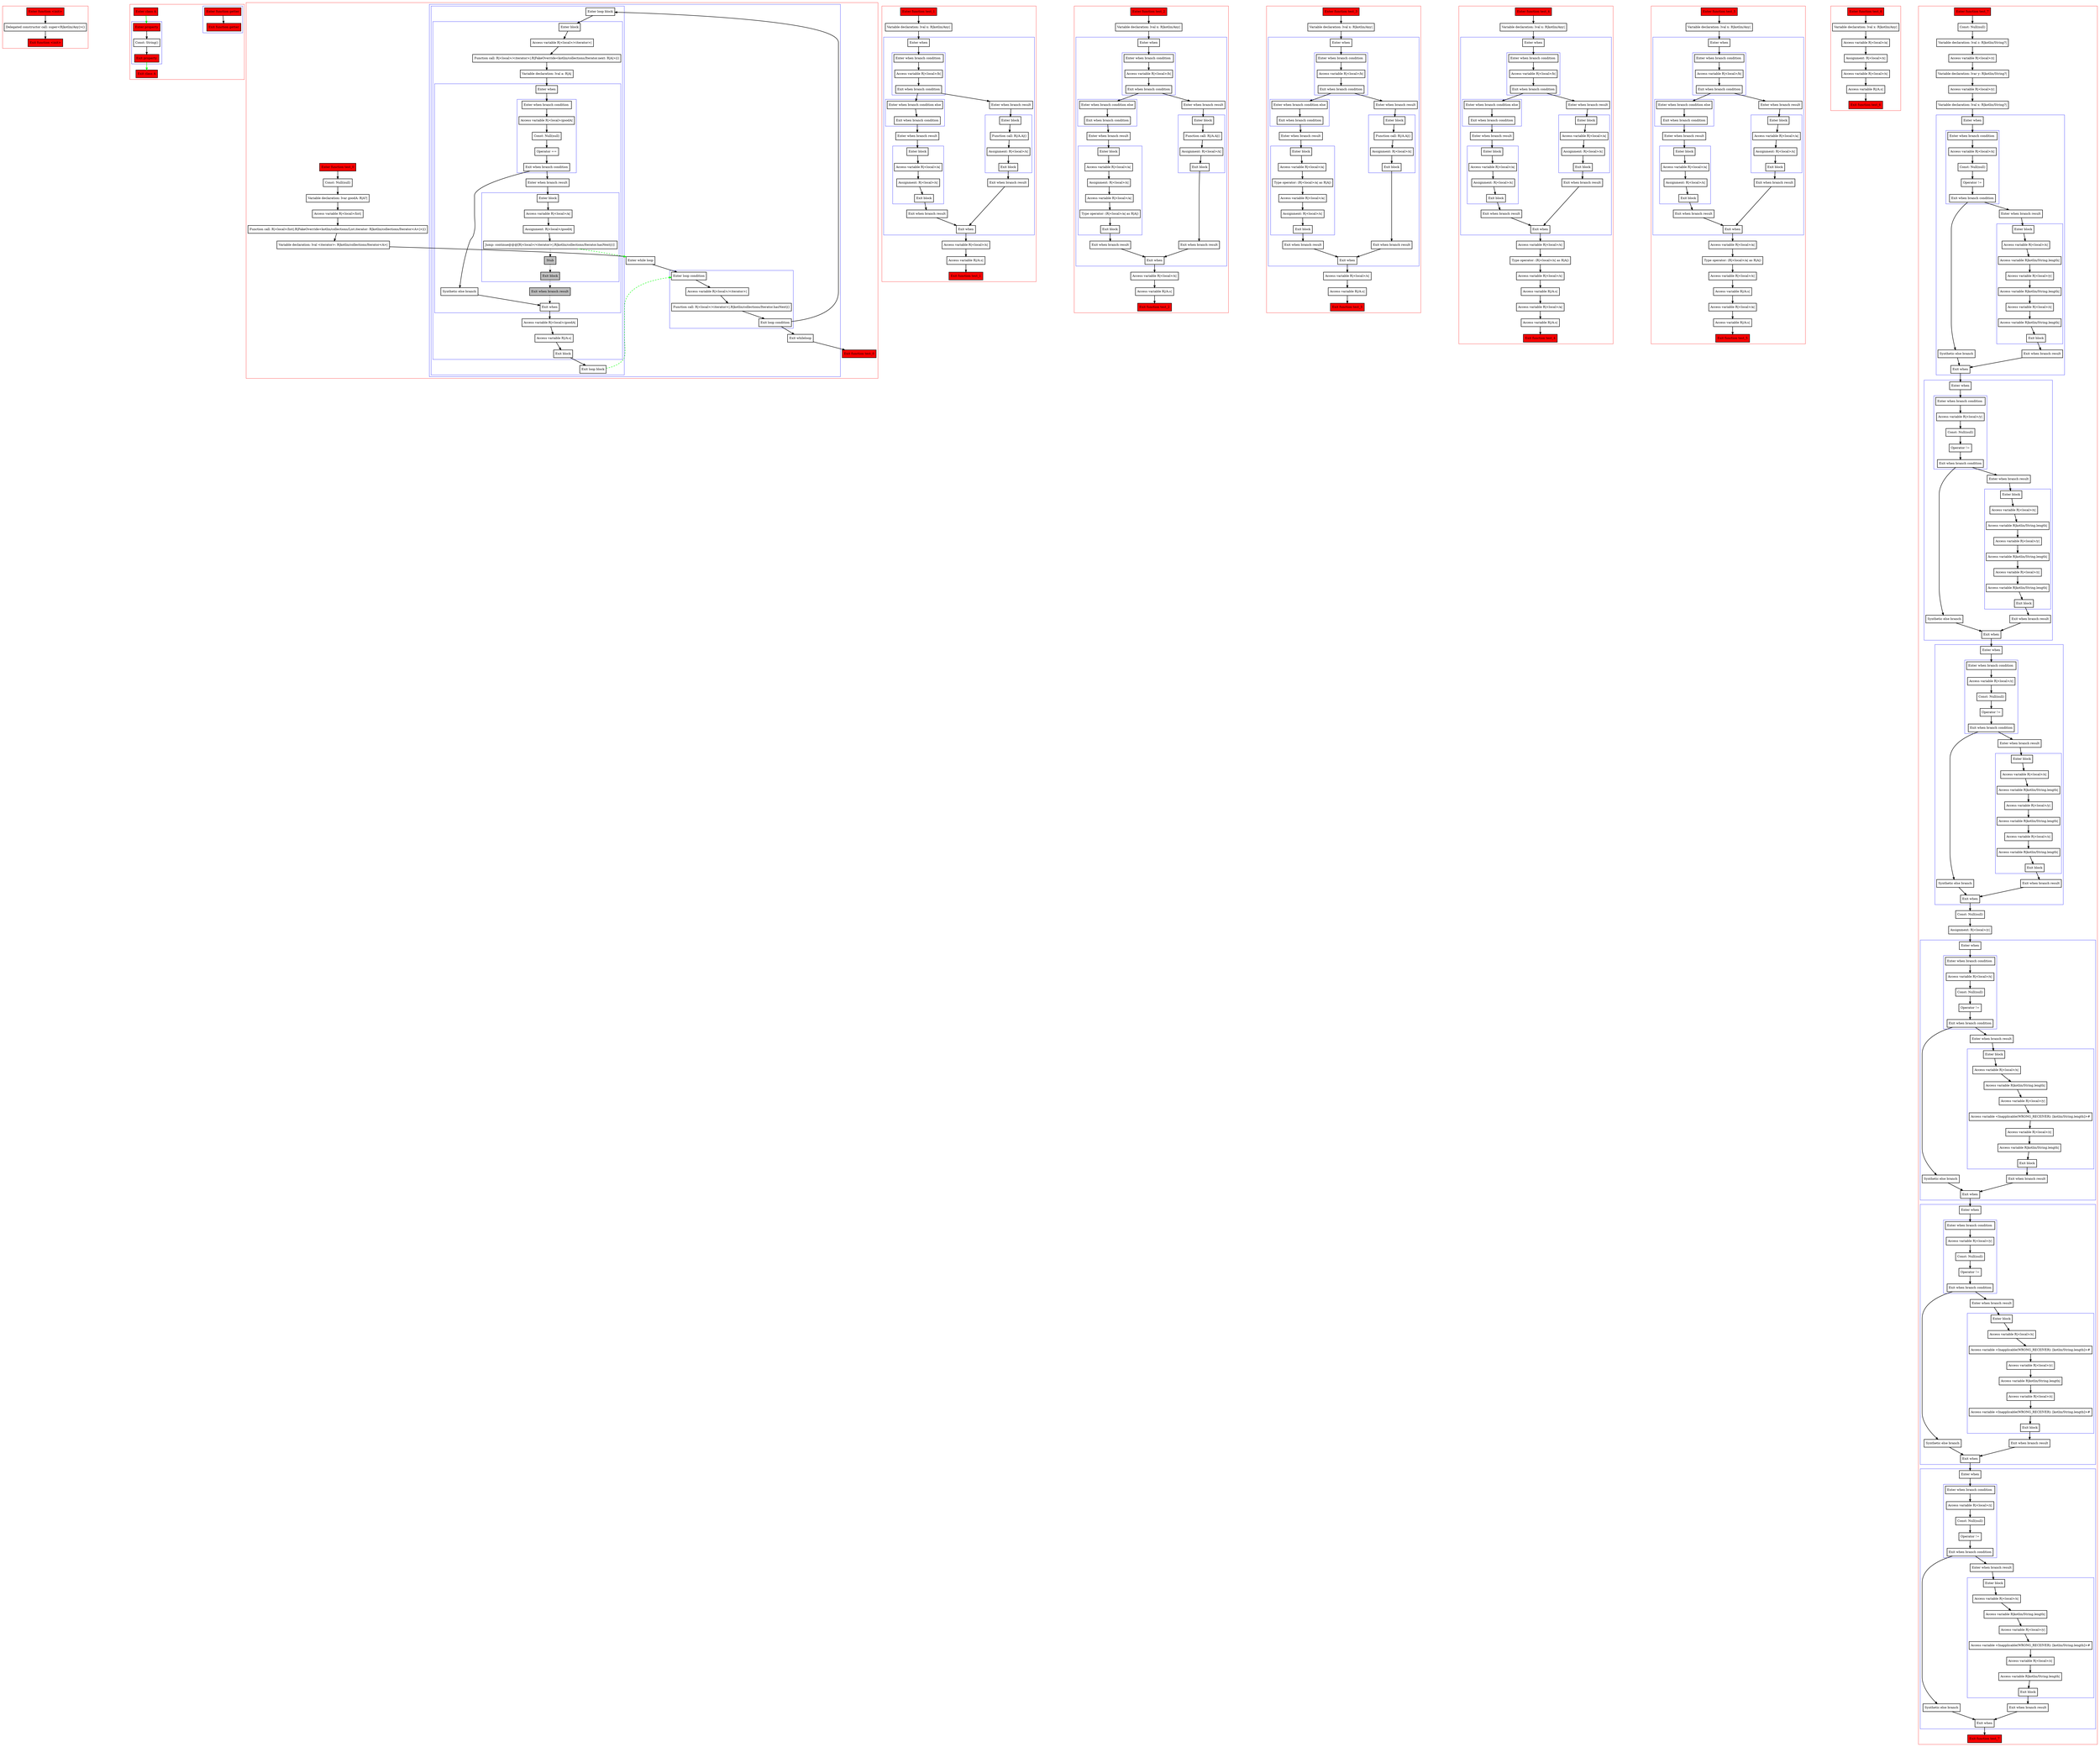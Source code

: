 digraph boundSmartcastsInBranches_kt {
    graph [nodesep=3]
    node [shape=box penwidth=2]
    edge [penwidth=2]

    subgraph cluster_0 {
        color=red
        0 [label="Enter function <init>" style="filled" fillcolor=red];
        2 [label="Delegated constructor call: super<R|kotlin/Any|>()"];
        1 [label="Exit function <init>" style="filled" fillcolor=red];
    }
    0 -> {2};
    2 -> {1};

    subgraph cluster_1 {
        color=red
        8 [label="Enter class A" style="filled" fillcolor=red];
        subgraph cluster_2 {
            color=blue
            3 [label="Enter function getter" style="filled" fillcolor=red];
            4 [label="Exit function getter" style="filled" fillcolor=red];
        }
        subgraph cluster_3 {
            color=blue
            5 [label="Enter property" style="filled" fillcolor=red];
            7 [label="Const: String()"];
            6 [label="Exit property" style="filled" fillcolor=red];
        }
        9 [label="Exit class A" style="filled" fillcolor=red];
    }
    8 -> {5} [color=green];
    5 -> {7};
    6 -> {9} [color=green];
    7 -> {6};
    3 -> {4};

    subgraph cluster_4 {
        color=red
        10 [label="Enter function test_0" style="filled" fillcolor=red];
        12 [label="Const: Null(null)"];
        13 [label="Variable declaration: lvar goodA: R|A?|"];
        14 [label="Access variable R|<local>/list|"];
        15 [label="Function call: R|<local>/list|.R|FakeOverride<kotlin/collections/List.iterator: R|kotlin/collections/Iterator<A>|>|()"];
        16 [label="Variable declaration: lval <iterator>: R|kotlin/collections/Iterator<A>|"];
        subgraph cluster_5 {
            color=blue
            17 [label="Enter while loop"];
            subgraph cluster_6 {
                color=blue
                19 [label="Enter loop condition"];
                20 [label="Access variable R|<local>/<iterator>|"];
                21 [label="Function call: R|<local>/<iterator>|.R|kotlin/collections/Iterator.hasNext|()"];
                22 [label="Exit loop condition"];
            }
            subgraph cluster_7 {
                color=blue
                23 [label="Enter loop block"];
                subgraph cluster_8 {
                    color=blue
                    24 [label="Enter block"];
                    25 [label="Access variable R|<local>/<iterator>|"];
                    26 [label="Function call: R|<local>/<iterator>|.R|FakeOverride<kotlin/collections/Iterator.next: R|A|>|()"];
                    27 [label="Variable declaration: lval a: R|A|"];
                    subgraph cluster_9 {
                        color=blue
                        28 [label="Enter when"];
                        subgraph cluster_10 {
                            color=blue
                            30 [label="Enter when branch condition "];
                            31 [label="Access variable R|<local>/goodA|"];
                            32 [label="Const: Null(null)"];
                            33 [label="Operator =="];
                            34 [label="Exit when branch condition"];
                        }
                        43 [label="Synthetic else branch"];
                        35 [label="Enter when branch result"];
                        subgraph cluster_11 {
                            color=blue
                            36 [label="Enter block"];
                            37 [label="Access variable R|<local>/a|"];
                            38 [label="Assignment: R|<local>/goodA|"];
                            39 [label="Jump: continue@@@[R|<local>/<iterator>|.R|kotlin/collections/Iterator.hasNext|()] "];
                            40 [label="Stub" style="filled" fillcolor=gray];
                            41 [label="Exit block" style="filled" fillcolor=gray];
                        }
                        42 [label="Exit when branch result" style="filled" fillcolor=gray];
                        29 [label="Exit when"];
                    }
                    44 [label="Access variable R|<local>/goodA|"];
                    45 [label="Access variable R|/A.s|"];
                    46 [label="Exit block"];
                }
                47 [label="Exit loop block"];
            }
            18 [label="Exit whileloop"];
        }
        11 [label="Exit function test_0" style="filled" fillcolor=red];
    }
    10 -> {12};
    12 -> {13};
    13 -> {14};
    14 -> {15};
    15 -> {16};
    16 -> {17};
    17 -> {19};
    18 -> {11};
    19 -> {20};
    20 -> {21};
    21 -> {22};
    22 -> {18 23};
    23 -> {24};
    24 -> {25};
    25 -> {26};
    26 -> {27};
    27 -> {28};
    28 -> {30};
    29 -> {44};
    30 -> {31};
    31 -> {32};
    32 -> {33};
    33 -> {34};
    34 -> {35 43};
    35 -> {36};
    36 -> {37};
    37 -> {38};
    38 -> {39};
    39 -> {40} [style=dotted];
    39 -> {17} [color=green style=dashed];
    40 -> {41} [style=dotted];
    41 -> {42} [style=dotted];
    42 -> {29} [style=dotted];
    43 -> {29};
    44 -> {45};
    45 -> {46};
    46 -> {47};
    47 -> {19} [color=green style=dashed];

    subgraph cluster_12 {
        color=red
        48 [label="Enter function test_1" style="filled" fillcolor=red];
        50 [label="Variable declaration: lval x: R|kotlin/Any|"];
        subgraph cluster_13 {
            color=blue
            51 [label="Enter when"];
            subgraph cluster_14 {
                color=blue
                53 [label="Enter when branch condition "];
                54 [label="Access variable R|<local>/b|"];
                55 [label="Exit when branch condition"];
            }
            subgraph cluster_15 {
                color=blue
                62 [label="Enter when branch condition else"];
                63 [label="Exit when branch condition"];
            }
            64 [label="Enter when branch result"];
            subgraph cluster_16 {
                color=blue
                65 [label="Enter block"];
                66 [label="Access variable R|<local>/a|"];
                67 [label="Assignment: R|<local>/x|"];
                68 [label="Exit block"];
            }
            69 [label="Exit when branch result"];
            56 [label="Enter when branch result"];
            subgraph cluster_17 {
                color=blue
                57 [label="Enter block"];
                58 [label="Function call: R|/A.A|()"];
                59 [label="Assignment: R|<local>/x|"];
                60 [label="Exit block"];
            }
            61 [label="Exit when branch result"];
            52 [label="Exit when"];
        }
        70 [label="Access variable R|<local>/x|"];
        71 [label="Access variable R|/A.s|"];
        49 [label="Exit function test_1" style="filled" fillcolor=red];
    }
    48 -> {50};
    50 -> {51};
    51 -> {53};
    52 -> {70};
    53 -> {54};
    54 -> {55};
    55 -> {56 62};
    56 -> {57};
    57 -> {58};
    58 -> {59};
    59 -> {60};
    60 -> {61};
    61 -> {52};
    62 -> {63};
    63 -> {64};
    64 -> {65};
    65 -> {66};
    66 -> {67};
    67 -> {68};
    68 -> {69};
    69 -> {52};
    70 -> {71};
    71 -> {49};

    subgraph cluster_18 {
        color=red
        72 [label="Enter function test_2" style="filled" fillcolor=red];
        74 [label="Variable declaration: lval x: R|kotlin/Any|"];
        subgraph cluster_19 {
            color=blue
            75 [label="Enter when"];
            subgraph cluster_20 {
                color=blue
                77 [label="Enter when branch condition "];
                78 [label="Access variable R|<local>/b|"];
                79 [label="Exit when branch condition"];
            }
            subgraph cluster_21 {
                color=blue
                86 [label="Enter when branch condition else"];
                87 [label="Exit when branch condition"];
            }
            88 [label="Enter when branch result"];
            subgraph cluster_22 {
                color=blue
                89 [label="Enter block"];
                90 [label="Access variable R|<local>/a|"];
                91 [label="Assignment: R|<local>/x|"];
                92 [label="Access variable R|<local>/a|"];
                93 [label="Type operator: (R|<local>/a| as R|A|)"];
                94 [label="Exit block"];
            }
            95 [label="Exit when branch result"];
            80 [label="Enter when branch result"];
            subgraph cluster_23 {
                color=blue
                81 [label="Enter block"];
                82 [label="Function call: R|/A.A|()"];
                83 [label="Assignment: R|<local>/x|"];
                84 [label="Exit block"];
            }
            85 [label="Exit when branch result"];
            76 [label="Exit when"];
        }
        96 [label="Access variable R|<local>/x|"];
        97 [label="Access variable R|/A.s|"];
        73 [label="Exit function test_2" style="filled" fillcolor=red];
    }
    72 -> {74};
    74 -> {75};
    75 -> {77};
    76 -> {96};
    77 -> {78};
    78 -> {79};
    79 -> {80 86};
    80 -> {81};
    81 -> {82};
    82 -> {83};
    83 -> {84};
    84 -> {85};
    85 -> {76};
    86 -> {87};
    87 -> {88};
    88 -> {89};
    89 -> {90};
    90 -> {91};
    91 -> {92};
    92 -> {93};
    93 -> {94};
    94 -> {95};
    95 -> {76};
    96 -> {97};
    97 -> {73};

    subgraph cluster_24 {
        color=red
        98 [label="Enter function test_3" style="filled" fillcolor=red];
        100 [label="Variable declaration: lval x: R|kotlin/Any|"];
        subgraph cluster_25 {
            color=blue
            101 [label="Enter when"];
            subgraph cluster_26 {
                color=blue
                103 [label="Enter when branch condition "];
                104 [label="Access variable R|<local>/b|"];
                105 [label="Exit when branch condition"];
            }
            subgraph cluster_27 {
                color=blue
                112 [label="Enter when branch condition else"];
                113 [label="Exit when branch condition"];
            }
            114 [label="Enter when branch result"];
            subgraph cluster_28 {
                color=blue
                115 [label="Enter block"];
                116 [label="Access variable R|<local>/a|"];
                117 [label="Type operator: (R|<local>/a| as R|A|)"];
                118 [label="Access variable R|<local>/a|"];
                119 [label="Assignment: R|<local>/x|"];
                120 [label="Exit block"];
            }
            121 [label="Exit when branch result"];
            106 [label="Enter when branch result"];
            subgraph cluster_29 {
                color=blue
                107 [label="Enter block"];
                108 [label="Function call: R|/A.A|()"];
                109 [label="Assignment: R|<local>/x|"];
                110 [label="Exit block"];
            }
            111 [label="Exit when branch result"];
            102 [label="Exit when"];
        }
        122 [label="Access variable R|<local>/x|"];
        123 [label="Access variable R|/A.s|"];
        99 [label="Exit function test_3" style="filled" fillcolor=red];
    }
    98 -> {100};
    100 -> {101};
    101 -> {103};
    102 -> {122};
    103 -> {104};
    104 -> {105};
    105 -> {106 112};
    106 -> {107};
    107 -> {108};
    108 -> {109};
    109 -> {110};
    110 -> {111};
    111 -> {102};
    112 -> {113};
    113 -> {114};
    114 -> {115};
    115 -> {116};
    116 -> {117};
    117 -> {118};
    118 -> {119};
    119 -> {120};
    120 -> {121};
    121 -> {102};
    122 -> {123};
    123 -> {99};

    subgraph cluster_30 {
        color=red
        124 [label="Enter function test_4" style="filled" fillcolor=red];
        126 [label="Variable declaration: lval x: R|kotlin/Any|"];
        subgraph cluster_31 {
            color=blue
            127 [label="Enter when"];
            subgraph cluster_32 {
                color=blue
                129 [label="Enter when branch condition "];
                130 [label="Access variable R|<local>/b|"];
                131 [label="Exit when branch condition"];
            }
            subgraph cluster_33 {
                color=blue
                138 [label="Enter when branch condition else"];
                139 [label="Exit when branch condition"];
            }
            140 [label="Enter when branch result"];
            subgraph cluster_34 {
                color=blue
                141 [label="Enter block"];
                142 [label="Access variable R|<local>/a|"];
                143 [label="Assignment: R|<local>/x|"];
                144 [label="Exit block"];
            }
            145 [label="Exit when branch result"];
            132 [label="Enter when branch result"];
            subgraph cluster_35 {
                color=blue
                133 [label="Enter block"];
                134 [label="Access variable R|<local>/a|"];
                135 [label="Assignment: R|<local>/x|"];
                136 [label="Exit block"];
            }
            137 [label="Exit when branch result"];
            128 [label="Exit when"];
        }
        146 [label="Access variable R|<local>/x|"];
        147 [label="Type operator: (R|<local>/x| as R|A|)"];
        148 [label="Access variable R|<local>/x|"];
        149 [label="Access variable R|/A.s|"];
        150 [label="Access variable R|<local>/a|"];
        151 [label="Access variable R|/A.s|"];
        125 [label="Exit function test_4" style="filled" fillcolor=red];
    }
    124 -> {126};
    126 -> {127};
    127 -> {129};
    128 -> {146};
    129 -> {130};
    130 -> {131};
    131 -> {132 138};
    132 -> {133};
    133 -> {134};
    134 -> {135};
    135 -> {136};
    136 -> {137};
    137 -> {128};
    138 -> {139};
    139 -> {140};
    140 -> {141};
    141 -> {142};
    142 -> {143};
    143 -> {144};
    144 -> {145};
    145 -> {128};
    146 -> {147};
    147 -> {148};
    148 -> {149};
    149 -> {150};
    150 -> {151};
    151 -> {125};

    subgraph cluster_36 {
        color=red
        152 [label="Enter function test_5" style="filled" fillcolor=red];
        154 [label="Variable declaration: lval x: R|kotlin/Any|"];
        subgraph cluster_37 {
            color=blue
            155 [label="Enter when"];
            subgraph cluster_38 {
                color=blue
                157 [label="Enter when branch condition "];
                158 [label="Access variable R|<local>/b|"];
                159 [label="Exit when branch condition"];
            }
            subgraph cluster_39 {
                color=blue
                166 [label="Enter when branch condition else"];
                167 [label="Exit when branch condition"];
            }
            168 [label="Enter when branch result"];
            subgraph cluster_40 {
                color=blue
                169 [label="Enter block"];
                170 [label="Access variable R|<local>/a|"];
                171 [label="Assignment: R|<local>/x|"];
                172 [label="Exit block"];
            }
            173 [label="Exit when branch result"];
            160 [label="Enter when branch result"];
            subgraph cluster_41 {
                color=blue
                161 [label="Enter block"];
                162 [label="Access variable R|<local>/a|"];
                163 [label="Assignment: R|<local>/x|"];
                164 [label="Exit block"];
            }
            165 [label="Exit when branch result"];
            156 [label="Exit when"];
        }
        174 [label="Access variable R|<local>/a|"];
        175 [label="Type operator: (R|<local>/a| as R|A|)"];
        176 [label="Access variable R|<local>/x|"];
        177 [label="Access variable R|/A.s|"];
        178 [label="Access variable R|<local>/a|"];
        179 [label="Access variable R|/A.s|"];
        153 [label="Exit function test_5" style="filled" fillcolor=red];
    }
    152 -> {154};
    154 -> {155};
    155 -> {157};
    156 -> {174};
    157 -> {158};
    158 -> {159};
    159 -> {160 166};
    160 -> {161};
    161 -> {162};
    162 -> {163};
    163 -> {164};
    164 -> {165};
    165 -> {156};
    166 -> {167};
    167 -> {168};
    168 -> {169};
    169 -> {170};
    170 -> {171};
    171 -> {172};
    172 -> {173};
    173 -> {156};
    174 -> {175};
    175 -> {176};
    176 -> {177};
    177 -> {178};
    178 -> {179};
    179 -> {153};

    subgraph cluster_42 {
        color=red
        180 [label="Enter function test_6" style="filled" fillcolor=red];
        182 [label="Variable declaration: lval x: R|kotlin/Any|"];
        183 [label="Access variable R|<local>/a|"];
        184 [label="Assignment: R|<local>/x|"];
        185 [label="Access variable R|<local>/x|"];
        186 [label="Access variable R|/A.s|"];
        181 [label="Exit function test_6" style="filled" fillcolor=red];
    }
    180 -> {182};
    182 -> {183};
    183 -> {184};
    184 -> {185};
    185 -> {186};
    186 -> {181};

    subgraph cluster_43 {
        color=red
        187 [label="Enter function test_7" style="filled" fillcolor=red];
        189 [label="Const: Null(null)"];
        190 [label="Variable declaration: lval z: R|kotlin/String?|"];
        191 [label="Access variable R|<local>/z|"];
        192 [label="Variable declaration: lvar y: R|kotlin/String?|"];
        193 [label="Access variable R|<local>/y|"];
        194 [label="Variable declaration: lval x: R|kotlin/String?|"];
        subgraph cluster_44 {
            color=blue
            195 [label="Enter when"];
            subgraph cluster_45 {
                color=blue
                197 [label="Enter when branch condition "];
                198 [label="Access variable R|<local>/x|"];
                199 [label="Const: Null(null)"];
                200 [label="Operator !="];
                201 [label="Exit when branch condition"];
            }
            212 [label="Synthetic else branch"];
            202 [label="Enter when branch result"];
            subgraph cluster_46 {
                color=blue
                203 [label="Enter block"];
                204 [label="Access variable R|<local>/x|"];
                205 [label="Access variable R|kotlin/String.length|"];
                206 [label="Access variable R|<local>/y|"];
                207 [label="Access variable R|kotlin/String.length|"];
                208 [label="Access variable R|<local>/z|"];
                209 [label="Access variable R|kotlin/String.length|"];
                210 [label="Exit block"];
            }
            211 [label="Exit when branch result"];
            196 [label="Exit when"];
        }
        subgraph cluster_47 {
            color=blue
            213 [label="Enter when"];
            subgraph cluster_48 {
                color=blue
                215 [label="Enter when branch condition "];
                216 [label="Access variable R|<local>/y|"];
                217 [label="Const: Null(null)"];
                218 [label="Operator !="];
                219 [label="Exit when branch condition"];
            }
            230 [label="Synthetic else branch"];
            220 [label="Enter when branch result"];
            subgraph cluster_49 {
                color=blue
                221 [label="Enter block"];
                222 [label="Access variable R|<local>/x|"];
                223 [label="Access variable R|kotlin/String.length|"];
                224 [label="Access variable R|<local>/y|"];
                225 [label="Access variable R|kotlin/String.length|"];
                226 [label="Access variable R|<local>/z|"];
                227 [label="Access variable R|kotlin/String.length|"];
                228 [label="Exit block"];
            }
            229 [label="Exit when branch result"];
            214 [label="Exit when"];
        }
        subgraph cluster_50 {
            color=blue
            231 [label="Enter when"];
            subgraph cluster_51 {
                color=blue
                233 [label="Enter when branch condition "];
                234 [label="Access variable R|<local>/z|"];
                235 [label="Const: Null(null)"];
                236 [label="Operator !="];
                237 [label="Exit when branch condition"];
            }
            248 [label="Synthetic else branch"];
            238 [label="Enter when branch result"];
            subgraph cluster_52 {
                color=blue
                239 [label="Enter block"];
                240 [label="Access variable R|<local>/x|"];
                241 [label="Access variable R|kotlin/String.length|"];
                242 [label="Access variable R|<local>/y|"];
                243 [label="Access variable R|kotlin/String.length|"];
                244 [label="Access variable R|<local>/z|"];
                245 [label="Access variable R|kotlin/String.length|"];
                246 [label="Exit block"];
            }
            247 [label="Exit when branch result"];
            232 [label="Exit when"];
        }
        249 [label="Const: Null(null)"];
        250 [label="Assignment: R|<local>/y|"];
        subgraph cluster_53 {
            color=blue
            251 [label="Enter when"];
            subgraph cluster_54 {
                color=blue
                253 [label="Enter when branch condition "];
                254 [label="Access variable R|<local>/x|"];
                255 [label="Const: Null(null)"];
                256 [label="Operator !="];
                257 [label="Exit when branch condition"];
            }
            268 [label="Synthetic else branch"];
            258 [label="Enter when branch result"];
            subgraph cluster_55 {
                color=blue
                259 [label="Enter block"];
                260 [label="Access variable R|<local>/x|"];
                261 [label="Access variable R|kotlin/String.length|"];
                262 [label="Access variable R|<local>/y|"];
                263 [label="Access variable <Inapplicable(WRONG_RECEIVER): [kotlin/String.length]>#"];
                264 [label="Access variable R|<local>/z|"];
                265 [label="Access variable R|kotlin/String.length|"];
                266 [label="Exit block"];
            }
            267 [label="Exit when branch result"];
            252 [label="Exit when"];
        }
        subgraph cluster_56 {
            color=blue
            269 [label="Enter when"];
            subgraph cluster_57 {
                color=blue
                271 [label="Enter when branch condition "];
                272 [label="Access variable R|<local>/y|"];
                273 [label="Const: Null(null)"];
                274 [label="Operator !="];
                275 [label="Exit when branch condition"];
            }
            286 [label="Synthetic else branch"];
            276 [label="Enter when branch result"];
            subgraph cluster_58 {
                color=blue
                277 [label="Enter block"];
                278 [label="Access variable R|<local>/x|"];
                279 [label="Access variable <Inapplicable(WRONG_RECEIVER): [kotlin/String.length]>#"];
                280 [label="Access variable R|<local>/y|"];
                281 [label="Access variable R|kotlin/String.length|"];
                282 [label="Access variable R|<local>/z|"];
                283 [label="Access variable <Inapplicable(WRONG_RECEIVER): [kotlin/String.length]>#"];
                284 [label="Exit block"];
            }
            285 [label="Exit when branch result"];
            270 [label="Exit when"];
        }
        subgraph cluster_59 {
            color=blue
            287 [label="Enter when"];
            subgraph cluster_60 {
                color=blue
                289 [label="Enter when branch condition "];
                290 [label="Access variable R|<local>/z|"];
                291 [label="Const: Null(null)"];
                292 [label="Operator !="];
                293 [label="Exit when branch condition"];
            }
            304 [label="Synthetic else branch"];
            294 [label="Enter when branch result"];
            subgraph cluster_61 {
                color=blue
                295 [label="Enter block"];
                296 [label="Access variable R|<local>/x|"];
                297 [label="Access variable R|kotlin/String.length|"];
                298 [label="Access variable R|<local>/y|"];
                299 [label="Access variable <Inapplicable(WRONG_RECEIVER): [kotlin/String.length]>#"];
                300 [label="Access variable R|<local>/z|"];
                301 [label="Access variable R|kotlin/String.length|"];
                302 [label="Exit block"];
            }
            303 [label="Exit when branch result"];
            288 [label="Exit when"];
        }
        188 [label="Exit function test_7" style="filled" fillcolor=red];
    }
    187 -> {189};
    189 -> {190};
    190 -> {191};
    191 -> {192};
    192 -> {193};
    193 -> {194};
    194 -> {195};
    195 -> {197};
    196 -> {213};
    197 -> {198};
    198 -> {199};
    199 -> {200};
    200 -> {201};
    201 -> {202 212};
    202 -> {203};
    203 -> {204};
    204 -> {205};
    205 -> {206};
    206 -> {207};
    207 -> {208};
    208 -> {209};
    209 -> {210};
    210 -> {211};
    211 -> {196};
    212 -> {196};
    213 -> {215};
    214 -> {231};
    215 -> {216};
    216 -> {217};
    217 -> {218};
    218 -> {219};
    219 -> {220 230};
    220 -> {221};
    221 -> {222};
    222 -> {223};
    223 -> {224};
    224 -> {225};
    225 -> {226};
    226 -> {227};
    227 -> {228};
    228 -> {229};
    229 -> {214};
    230 -> {214};
    231 -> {233};
    232 -> {249};
    233 -> {234};
    234 -> {235};
    235 -> {236};
    236 -> {237};
    237 -> {238 248};
    238 -> {239};
    239 -> {240};
    240 -> {241};
    241 -> {242};
    242 -> {243};
    243 -> {244};
    244 -> {245};
    245 -> {246};
    246 -> {247};
    247 -> {232};
    248 -> {232};
    249 -> {250};
    250 -> {251};
    251 -> {253};
    252 -> {269};
    253 -> {254};
    254 -> {255};
    255 -> {256};
    256 -> {257};
    257 -> {258 268};
    258 -> {259};
    259 -> {260};
    260 -> {261};
    261 -> {262};
    262 -> {263};
    263 -> {264};
    264 -> {265};
    265 -> {266};
    266 -> {267};
    267 -> {252};
    268 -> {252};
    269 -> {271};
    270 -> {287};
    271 -> {272};
    272 -> {273};
    273 -> {274};
    274 -> {275};
    275 -> {276 286};
    276 -> {277};
    277 -> {278};
    278 -> {279};
    279 -> {280};
    280 -> {281};
    281 -> {282};
    282 -> {283};
    283 -> {284};
    284 -> {285};
    285 -> {270};
    286 -> {270};
    287 -> {289};
    288 -> {188};
    289 -> {290};
    290 -> {291};
    291 -> {292};
    292 -> {293};
    293 -> {294 304};
    294 -> {295};
    295 -> {296};
    296 -> {297};
    297 -> {298};
    298 -> {299};
    299 -> {300};
    300 -> {301};
    301 -> {302};
    302 -> {303};
    303 -> {288};
    304 -> {288};

}
